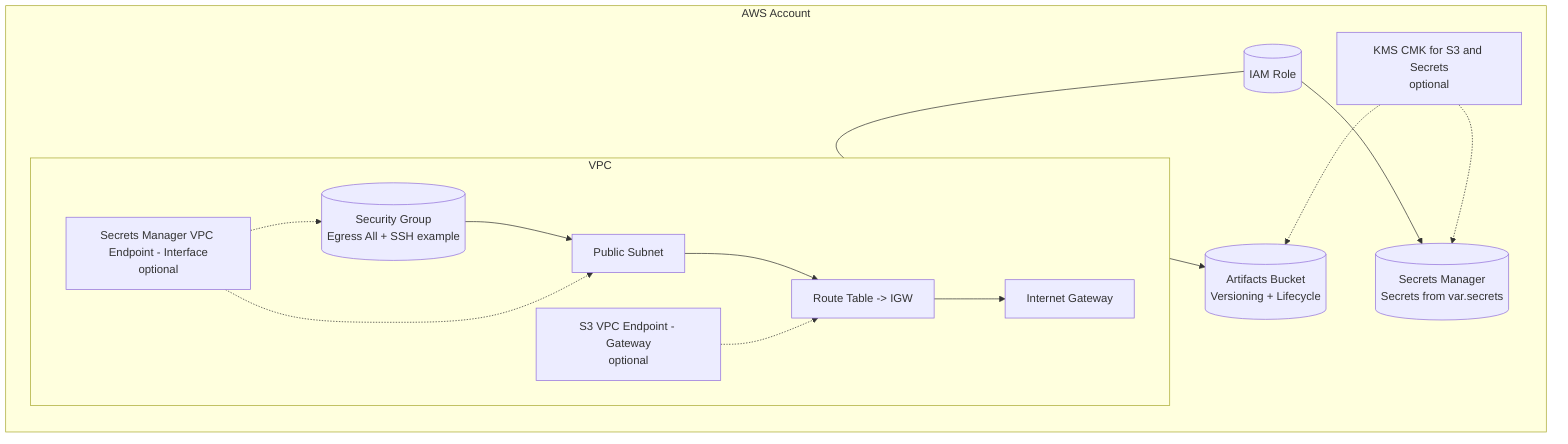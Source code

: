 flowchart LR
  subgraph Account[AWS Account]
    subgraph VPC[VPC]
      SG[(Security Group\nEgress All + SSH example)]
      Subnet[Public Subnet]
      RT[Route Table -> IGW]
      IGW[Internet Gateway]

      SG --> Subnet
      Subnet --> RT
      RT --> IGW

      %% Optional VPC endpoints (enhancements)
      S3GW[S3 VPC Endpoint - Gateway\noptional]
      SMIF[Secrets Manager VPC Endpoint - Interface\noptional]
      S3GW -.-> RT
      SMIF -.-> Subnet
      SMIF -.-> SG
    end

    S3[(Artifacts Bucket\nVersioning + Lifecycle)]
    Role[(IAM Role)]
    SM[(Secrets Manager\nSecrets from var.secrets)]

    %% Optional KMS CMK for SSE-KMS (enhancement)
    KMS[KMS CMK for S3 and Secrets\noptional]
  end

  Role --> S3
  Role --> SM

  %% Optional SSE-KMS links
  KMS -.-> S3
  KMS -.-> SM